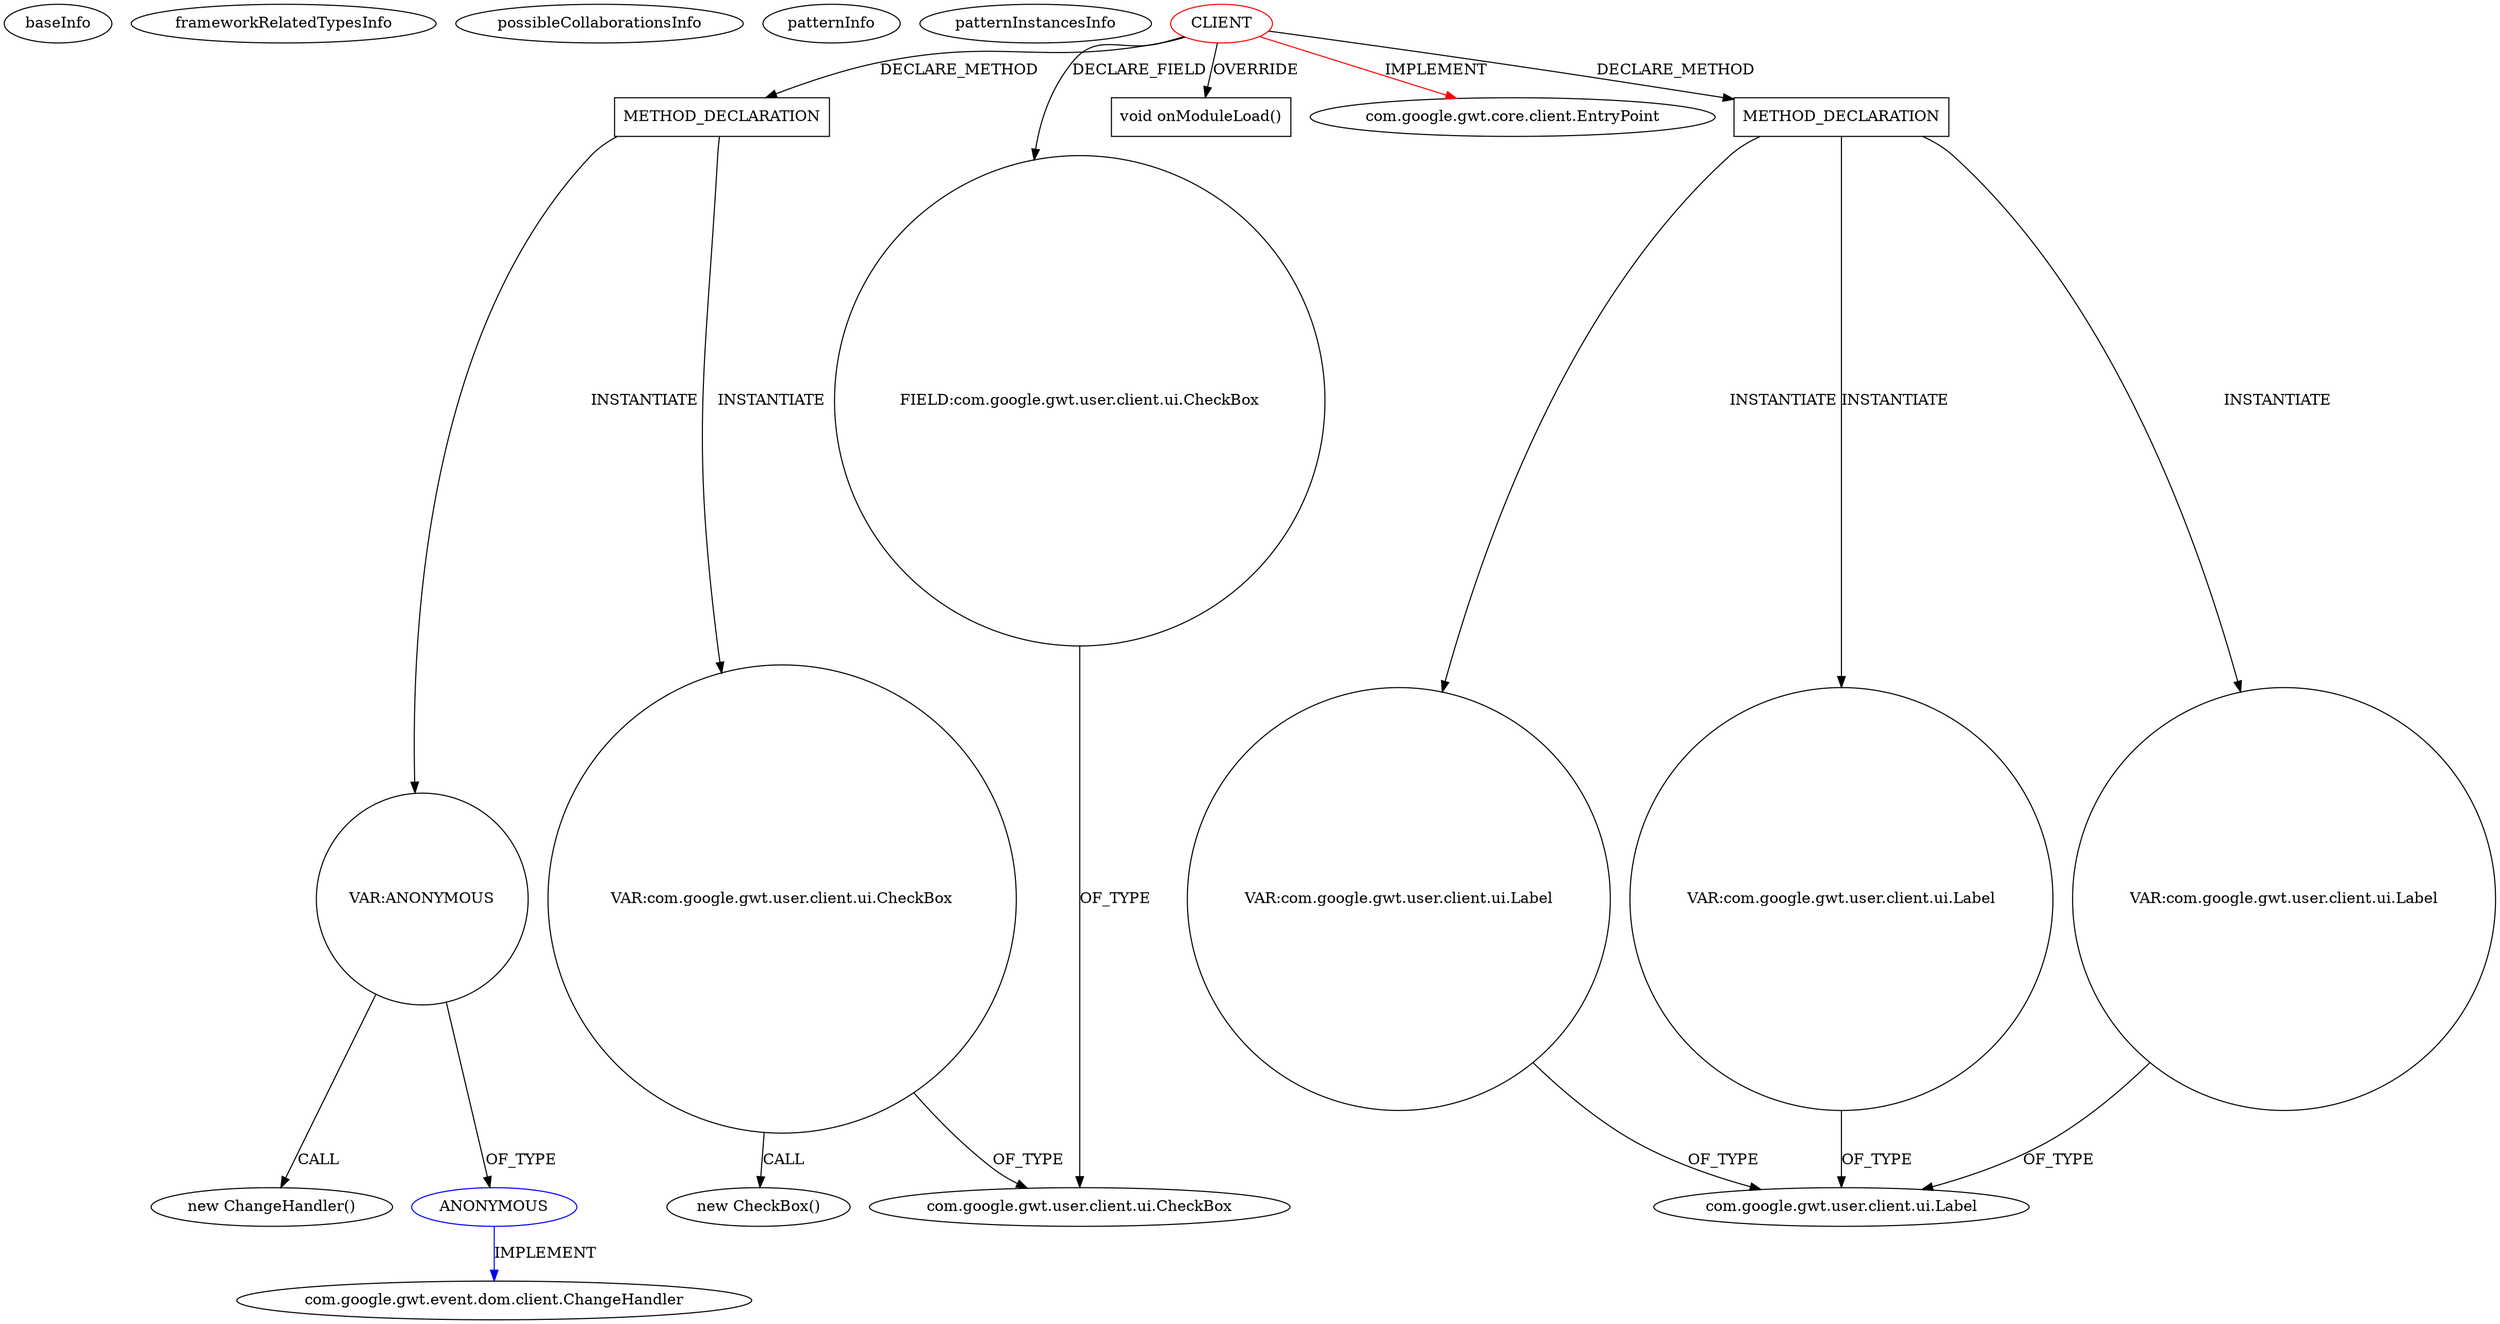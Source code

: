 digraph {
baseInfo[graphId=933,category="pattern",isAnonymous=false,possibleRelation=true]
frameworkRelatedTypesInfo[0="com.google.gwt.core.client.EntryPoint"]
possibleCollaborationsInfo[0="933~INSTANTIATION-CLIENT_METHOD_DECLARATION-~com.google.gwt.core.client.EntryPoint ~com.google.gwt.event.dom.client.ChangeHandler ~false~true"]
patternInfo[frequency=2.0,patternRootClient=0]
patternInstancesInfo[0="spydon-esiade~/spydon-esiade/esiade-master/src/net/esiade/client/Esiade.java~Esiade~4504",1="DeannaSurma-Census~/DeannaSurma-Census/Census-master/src/com/cs4302/census/client/Census.java~Census~109"]
441[label="new CheckBox()",vertexType="CONSTRUCTOR_CALL",isFrameworkType=false]
442[label="VAR:com.google.gwt.user.client.ui.CheckBox",vertexType="VARIABLE_EXPRESION",isFrameworkType=false,shape=circle]
178[label="METHOD_DECLARATION",vertexType="CLIENT_METHOD_DECLARATION",isFrameworkType=false,shape=box]
0[label="CLIENT",vertexType="ROOT_CLIENT_CLASS_DECLARATION",isFrameworkType=false,color=red]
4[label="FIELD:com.google.gwt.user.client.ui.CheckBox",vertexType="FIELD_DECLARATION",isFrameworkType=false,shape=circle]
64[label="void onModuleLoad()",vertexType="OVERRIDING_METHOD_DECLARATION",isFrameworkType=false,shape=box]
3[label="com.google.gwt.user.client.ui.CheckBox",vertexType="FRAMEWORK_CLASS_TYPE",isFrameworkType=false]
1[label="com.google.gwt.core.client.EntryPoint",vertexType="FRAMEWORK_INTERFACE_TYPE",isFrameworkType=false]
354[label="VAR:ANONYMOUS",vertexType="VARIABLE_EXPRESION",isFrameworkType=false,shape=circle]
355[label="ANONYMOUS",vertexType="REFERENCE_ANONYMOUS_DECLARATION",isFrameworkType=false,color=blue]
353[label="new ChangeHandler()",vertexType="CONSTRUCTOR_CALL",isFrameworkType=false]
356[label="com.google.gwt.event.dom.client.ChangeHandler",vertexType="FRAMEWORK_INTERFACE_TYPE",isFrameworkType=false]
444[label="METHOD_DECLARATION",vertexType="CLIENT_METHOD_DECLARATION",isFrameworkType=false,shape=box]
595[label="VAR:com.google.gwt.user.client.ui.Label",vertexType="VARIABLE_EXPRESION",isFrameworkType=false,shape=circle]
453[label="com.google.gwt.user.client.ui.Label",vertexType="FRAMEWORK_CLASS_TYPE",isFrameworkType=false]
504[label="VAR:com.google.gwt.user.client.ui.Label",vertexType="VARIABLE_EXPRESION",isFrameworkType=false,shape=circle]
647[label="VAR:com.google.gwt.user.client.ui.Label",vertexType="VARIABLE_EXPRESION",isFrameworkType=false,shape=circle]
178->354[label="INSTANTIATE"]
444->647[label="INSTANTIATE"]
442->3[label="OF_TYPE"]
178->442[label="INSTANTIATE"]
4->3[label="OF_TYPE"]
444->504[label="INSTANTIATE"]
0->1[label="IMPLEMENT",color=red]
0->4[label="DECLARE_FIELD"]
354->355[label="OF_TYPE"]
504->453[label="OF_TYPE"]
355->356[label="IMPLEMENT",color=blue]
647->453[label="OF_TYPE"]
0->178[label="DECLARE_METHOD"]
0->64[label="OVERRIDE"]
442->441[label="CALL"]
0->444[label="DECLARE_METHOD"]
444->595[label="INSTANTIATE"]
595->453[label="OF_TYPE"]
354->353[label="CALL"]
}
